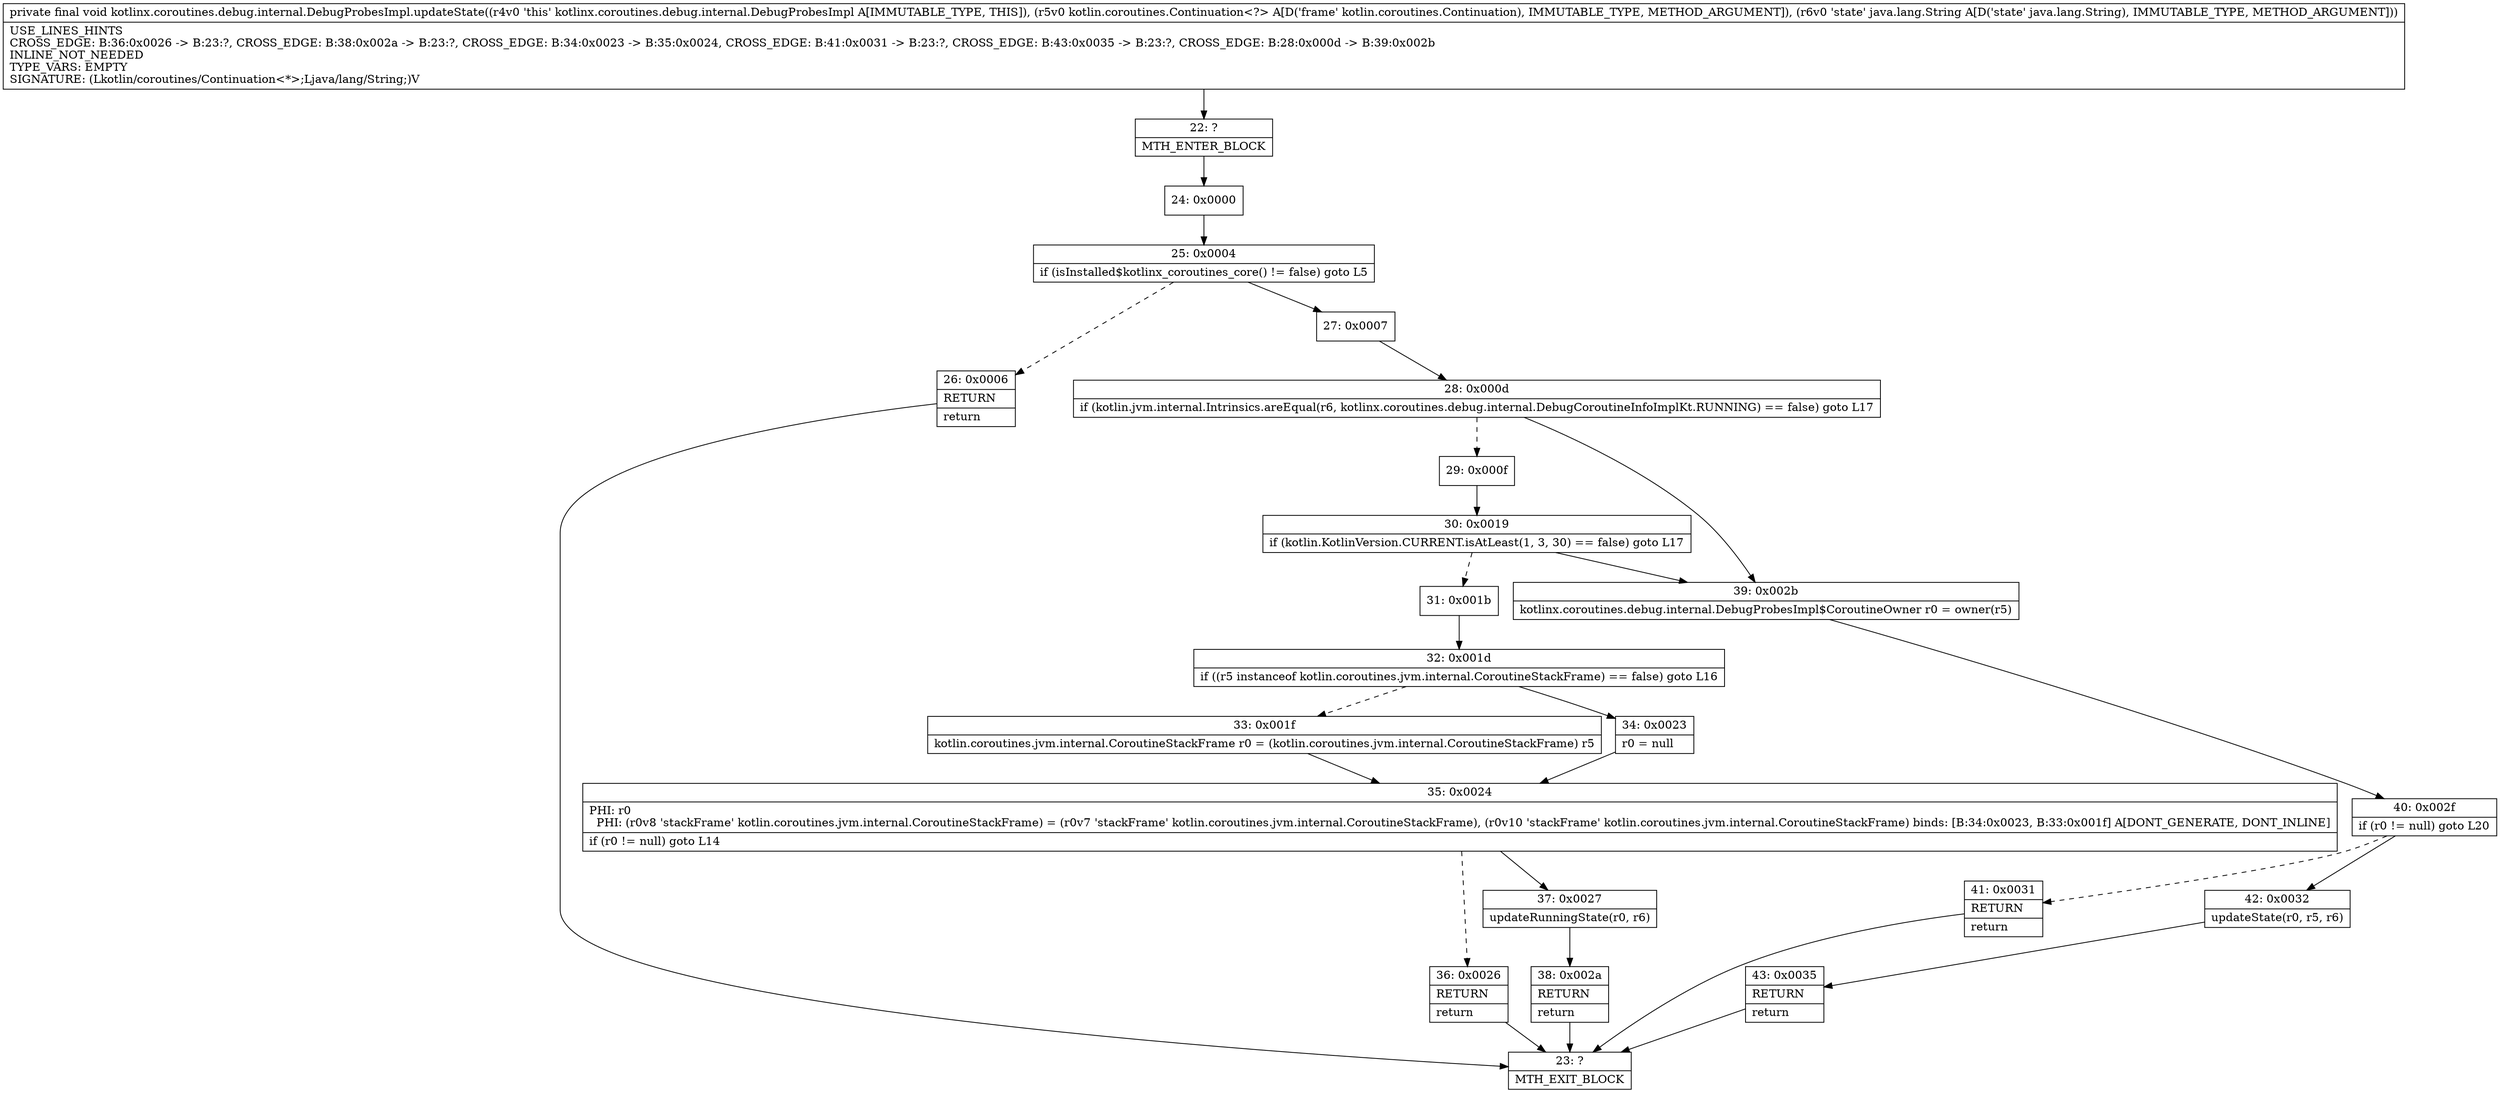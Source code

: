 digraph "CFG forkotlinx.coroutines.debug.internal.DebugProbesImpl.updateState(Lkotlin\/coroutines\/Continuation;Ljava\/lang\/String;)V" {
Node_22 [shape=record,label="{22\:\ ?|MTH_ENTER_BLOCK\l}"];
Node_24 [shape=record,label="{24\:\ 0x0000}"];
Node_25 [shape=record,label="{25\:\ 0x0004|if (isInstalled$kotlinx_coroutines_core() != false) goto L5\l}"];
Node_26 [shape=record,label="{26\:\ 0x0006|RETURN\l|return\l}"];
Node_23 [shape=record,label="{23\:\ ?|MTH_EXIT_BLOCK\l}"];
Node_27 [shape=record,label="{27\:\ 0x0007}"];
Node_28 [shape=record,label="{28\:\ 0x000d|if (kotlin.jvm.internal.Intrinsics.areEqual(r6, kotlinx.coroutines.debug.internal.DebugCoroutineInfoImplKt.RUNNING) == false) goto L17\l}"];
Node_29 [shape=record,label="{29\:\ 0x000f}"];
Node_30 [shape=record,label="{30\:\ 0x0019|if (kotlin.KotlinVersion.CURRENT.isAtLeast(1, 3, 30) == false) goto L17\l}"];
Node_31 [shape=record,label="{31\:\ 0x001b}"];
Node_32 [shape=record,label="{32\:\ 0x001d|if ((r5 instanceof kotlin.coroutines.jvm.internal.CoroutineStackFrame) == false) goto L16\l}"];
Node_33 [shape=record,label="{33\:\ 0x001f|kotlin.coroutines.jvm.internal.CoroutineStackFrame r0 = (kotlin.coroutines.jvm.internal.CoroutineStackFrame) r5\l}"];
Node_35 [shape=record,label="{35\:\ 0x0024|PHI: r0 \l  PHI: (r0v8 'stackFrame' kotlin.coroutines.jvm.internal.CoroutineStackFrame) = (r0v7 'stackFrame' kotlin.coroutines.jvm.internal.CoroutineStackFrame), (r0v10 'stackFrame' kotlin.coroutines.jvm.internal.CoroutineStackFrame) binds: [B:34:0x0023, B:33:0x001f] A[DONT_GENERATE, DONT_INLINE]\l|if (r0 != null) goto L14\l}"];
Node_36 [shape=record,label="{36\:\ 0x0026|RETURN\l|return\l}"];
Node_37 [shape=record,label="{37\:\ 0x0027|updateRunningState(r0, r6)\l}"];
Node_38 [shape=record,label="{38\:\ 0x002a|RETURN\l|return\l}"];
Node_34 [shape=record,label="{34\:\ 0x0023|r0 = null\l}"];
Node_39 [shape=record,label="{39\:\ 0x002b|kotlinx.coroutines.debug.internal.DebugProbesImpl$CoroutineOwner r0 = owner(r5)\l}"];
Node_40 [shape=record,label="{40\:\ 0x002f|if (r0 != null) goto L20\l}"];
Node_41 [shape=record,label="{41\:\ 0x0031|RETURN\l|return\l}"];
Node_42 [shape=record,label="{42\:\ 0x0032|updateState(r0, r5, r6)\l}"];
Node_43 [shape=record,label="{43\:\ 0x0035|RETURN\l|return\l}"];
MethodNode[shape=record,label="{private final void kotlinx.coroutines.debug.internal.DebugProbesImpl.updateState((r4v0 'this' kotlinx.coroutines.debug.internal.DebugProbesImpl A[IMMUTABLE_TYPE, THIS]), (r5v0 kotlin.coroutines.Continuation\<?\> A[D('frame' kotlin.coroutines.Continuation), IMMUTABLE_TYPE, METHOD_ARGUMENT]), (r6v0 'state' java.lang.String A[D('state' java.lang.String), IMMUTABLE_TYPE, METHOD_ARGUMENT]))  | USE_LINES_HINTS\lCROSS_EDGE: B:36:0x0026 \-\> B:23:?, CROSS_EDGE: B:38:0x002a \-\> B:23:?, CROSS_EDGE: B:34:0x0023 \-\> B:35:0x0024, CROSS_EDGE: B:41:0x0031 \-\> B:23:?, CROSS_EDGE: B:43:0x0035 \-\> B:23:?, CROSS_EDGE: B:28:0x000d \-\> B:39:0x002b\lINLINE_NOT_NEEDED\lTYPE_VARS: EMPTY\lSIGNATURE: (Lkotlin\/coroutines\/Continuation\<*\>;Ljava\/lang\/String;)V\l}"];
MethodNode -> Node_22;Node_22 -> Node_24;
Node_24 -> Node_25;
Node_25 -> Node_26[style=dashed];
Node_25 -> Node_27;
Node_26 -> Node_23;
Node_27 -> Node_28;
Node_28 -> Node_29[style=dashed];
Node_28 -> Node_39;
Node_29 -> Node_30;
Node_30 -> Node_31[style=dashed];
Node_30 -> Node_39;
Node_31 -> Node_32;
Node_32 -> Node_33[style=dashed];
Node_32 -> Node_34;
Node_33 -> Node_35;
Node_35 -> Node_36[style=dashed];
Node_35 -> Node_37;
Node_36 -> Node_23;
Node_37 -> Node_38;
Node_38 -> Node_23;
Node_34 -> Node_35;
Node_39 -> Node_40;
Node_40 -> Node_41[style=dashed];
Node_40 -> Node_42;
Node_41 -> Node_23;
Node_42 -> Node_43;
Node_43 -> Node_23;
}


